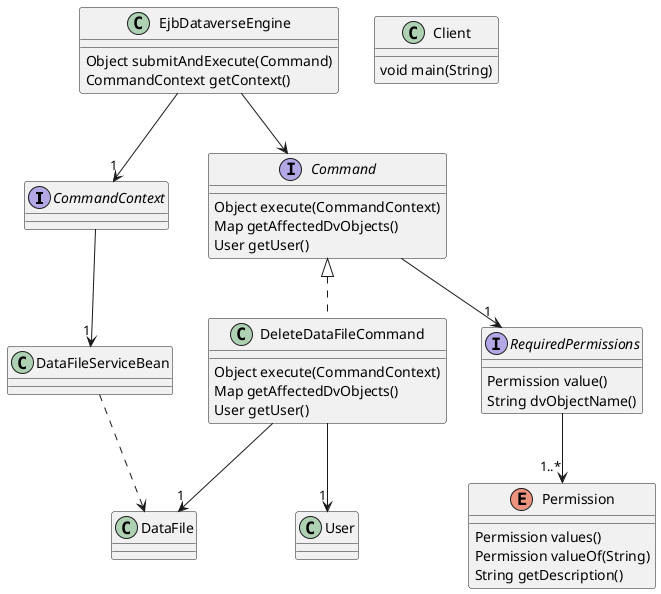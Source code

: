 @startuml

' definitions
' -----------

' package "com.greptilian.javaone2014bof5619.dataverse"
interface CommandContext
enum Permission
class DataFile
interface RequiredPermissions
interface Command
class EjbDataverseEngine
class Client
class DeleteDataFileCommand
class DataFileServiceBean
class User
' end package

CommandContext  --> "1" DataFileServiceBean
RequiredPermissions  --> "1..*" Permission
Command  --> "1" RequiredPermissions
EjbDataverseEngine  -->  Command
DataFileServiceBean  ..>  DataFile
' content
' -------

' Client:
Client : void main(String)

' EjbDataverseEngine:
EjbDataverseEngine --> "1" CommandContext
EjbDataverseEngine : Object submitAndExecute(Command)
EjbDataverseEngine : CommandContext getContext()

' RequiredPermissions:
RequiredPermissions : Permission value()
RequiredPermissions : String dvObjectName()

' Permission:
Permission : Permission values()
Permission : Permission valueOf(String)
Permission : String getDescription()

' DataFile:

' DataFileServiceBean:

' DeleteDataFileCommand:
Command <|.. DeleteDataFileCommand
DeleteDataFileCommand --> "1" User
DeleteDataFileCommand --> "1" DataFile
DeleteDataFileCommand : Object execute(CommandContext)
DeleteDataFileCommand : Map getAffectedDvObjects()
DeleteDataFileCommand : User getUser()

' CommandContext:

' Command:
Command : Object execute(CommandContext)
Command : Map getAffectedDvObjects()
Command : User getUser()

' User:

@enduml
